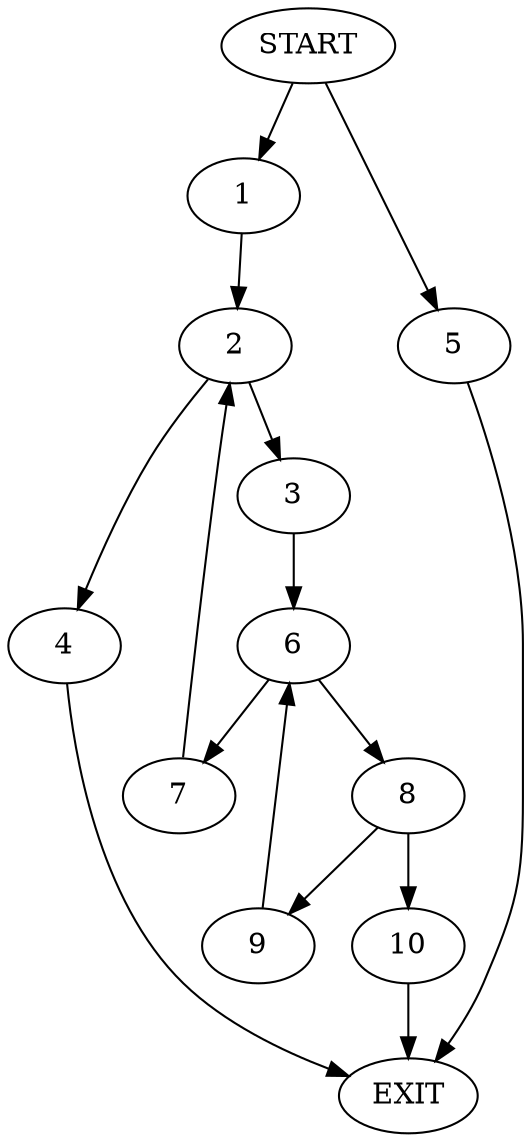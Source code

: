 digraph {
0 [label="START"]
11 [label="EXIT"]
0 -> 1
1 -> 2
2 -> 3
2 -> 4
0 -> 5
5 -> 11
4 -> 11
3 -> 6
6 -> 7
6 -> 8
7 -> 2
8 -> 9
8 -> 10
10 -> 11
9 -> 6
}

